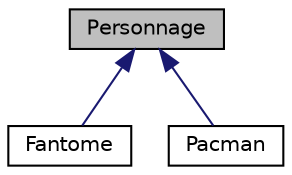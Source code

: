 digraph "Personnage"
{
  edge [fontname="Helvetica",fontsize="10",labelfontname="Helvetica",labelfontsize="10"];
  node [fontname="Helvetica",fontsize="10",shape=record];
  Node1 [label="Personnage",height=0.2,width=0.4,color="black", fillcolor="grey75", style="filled", fontcolor="black"];
  Node1 -> Node2 [dir="back",color="midnightblue",fontsize="10",style="solid"];
  Node2 [label="Fantome",height=0.2,width=0.4,color="black", fillcolor="white", style="filled",URL="$class_fantome.html"];
  Node1 -> Node3 [dir="back",color="midnightblue",fontsize="10",style="solid"];
  Node3 [label="Pacman",height=0.2,width=0.4,color="black", fillcolor="white", style="filled",URL="$class_pacman.html"];
}
